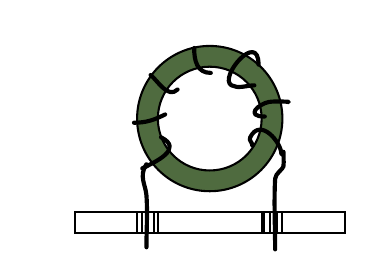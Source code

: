 

% Pattern Info
 
\tikzset{
pattern size/.store in=\mcSize, 
pattern size = 5pt,
pattern thickness/.store in=\mcThickness, 
pattern thickness = 0.3pt,
pattern radius/.store in=\mcRadius, 
pattern radius = 1pt}
\makeatletter
\pgfutil@ifundefined{pgf@pattern@name@_8hsyz2x1h}{
\pgfdeclarepatternformonly[\mcThickness,\mcSize]{_8hsyz2x1h}
{\pgfqpoint{-\mcThickness}{-\mcThickness}}
{\pgfpoint{\mcSize}{\mcSize}}
{\pgfpoint{\mcSize}{\mcSize}}
{
\pgfsetcolor{\tikz@pattern@color}
\pgfsetlinewidth{\mcThickness}
\pgfpathmoveto{\pgfpointorigin}
\pgfpathlineto{\pgfpoint{0}{\mcSize}}
\pgfusepath{stroke}
}}
\makeatother

% Pattern Info
 
\tikzset{
pattern size/.store in=\mcSize, 
pattern size = 5pt,
pattern thickness/.store in=\mcThickness, 
pattern thickness = 0.3pt,
pattern radius/.store in=\mcRadius, 
pattern radius = 1pt}
\makeatletter
\pgfutil@ifundefined{pgf@pattern@name@_k471tnbv3}{
\pgfdeclarepatternformonly[\mcThickness,\mcSize]{_k471tnbv3}
{\pgfqpoint{-\mcThickness}{-\mcThickness}}
{\pgfpoint{\mcSize}{\mcSize}}
{\pgfpoint{\mcSize}{\mcSize}}
{
\pgfsetcolor{\tikz@pattern@color}
\pgfsetlinewidth{\mcThickness}
\pgfpathmoveto{\pgfpointorigin}
\pgfpathlineto{\pgfpoint{0}{\mcSize}}
\pgfusepath{stroke}
}}
\makeatother
\tikzset{every picture/.style={line width=0.75pt}} %set default line width to 0.75pt        

\begin{tikzpicture}[x=0.75pt,y=0.75pt,yscale=-1,xscale=1]
%uncomment if require: \path (0,125); %set diagram left start at 0, and has height of 125

%Shape: Rectangle [id:dp18833028707967348] 
\draw  [color={rgb, 255:red, 0; green, 0; blue, 0 }  ,draw opacity=1 ] (10,92) -- (140,92) -- (140,102) -- (10,102) -- cycle ;
%Shape: Circle [id:dp7926791153140256] 
\draw  [fill={rgb, 255:red, 79; green, 107; blue, 63 }  ,fill opacity=1 ] (40,47) .. controls (40,27.67) and (55.67,12) .. (75,12) .. controls (94.33,12) and (110,27.67) .. (110,47) .. controls (110,66.33) and (94.33,82) .. (75,82) .. controls (55.67,82) and (40,66.33) .. (40,47) -- cycle ;
%Shape: Rectangle [id:dp9861901382755367] 
\draw  [pattern=_8hsyz2x1h,pattern size=2.325pt,pattern thickness=0.75pt,pattern radius=0pt, pattern color={rgb, 255:red, 0; green, 0; blue, 0}] (40,92) -- (50,92) -- (50,102) -- (40,102) -- cycle ;
%Shape: Rectangle [id:dp8283079391334511] 
\draw  [pattern=_k471tnbv3,pattern size=2.325pt,pattern thickness=0.75pt,pattern radius=0pt, pattern color={rgb, 255:red, 0; green, 0; blue, 0}] (100,92) -- (110,92) -- (110,102) -- (100,102) -- cycle ;
%Shape: Circle [id:dp9007499783674364] 
\draw  [fill={rgb, 255:red, 255; green, 255; blue, 255 }  ,fill opacity=1 ] (50,47) .. controls (50,33.19) and (61.19,22) .. (75,22) .. controls (88.81,22) and (100,33.19) .. (100,47) .. controls (100,60.81) and (88.81,72) .. (75,72) .. controls (61.19,72) and (50,60.81) .. (50,47) -- cycle ;
%Shape: Free Drawing [id:dp6271843413886811] 
\draw  [color={rgb, 255:red, 0; green, 0; blue, 0 }  ][line width=1.5] [line join = round][line cap = round] (42.5,71) .. controls (48.71,67.9) and (62.69,61.6) .. (51.5,56) ;
%Shape: Free Drawing [id:dp05242952437084436] 
\draw  [color={rgb, 255:red, 0; green, 0; blue, 0 }  ][line width=1.5] [line join = round][line cap = round] (38.5,49) .. controls (44.66,49) and (48.38,47.56) .. (53.5,45) ;
%Shape: Free Drawing [id:dp7113877869069425] 
\draw  [color={rgb, 255:red, 0; green, 0; blue, 0 }  ][line width=1.5] [line join = round][line cap = round] (46.5,26) .. controls (49.53,28.27) and (54.81,37.69) .. (59.5,33) ;
%Shape: Free Drawing [id:dp6598413365259324] 
\draw  [color={rgb, 255:red, 0; green, 0; blue, 0 }  ][line width=1.5] [line join = round][line cap = round] (67.5,13) .. controls (67.5,19.05) and (68.78,25) .. (75.5,25) ;
%Shape: Free Drawing [id:dp7040403620857618] 
\draw  [color={rgb, 255:red, 0; green, 0; blue, 0 }  ][line width=1.5] [line join = round][line cap = round] (98.5,21) .. controls (98.5,4.2) and (78.93,27.42) .. (85.5,31) .. controls (88.72,32.76) and (92.83,31) .. (96.5,31) ;
%Shape: Free Drawing [id:dp338560523548316] 
\draw  [color={rgb, 255:red, 0; green, 0; blue, 0 }  ][line width=1.5] [line join = round][line cap = round] (112.5,39) .. controls (115.5,39) and (106.45,38.45) .. (103.5,39) .. controls (98.49,39.94) and (91.8,46) .. (101.5,46) ;
%Shape: Free Drawing [id:dp25756137484802855] 
\draw  [color={rgb, 255:red, 0; green, 0; blue, 0 }  ][line width=1.5] [line join = round][line cap = round] (95.5,60) .. controls (95.5,58.05) and (93.62,57.76) .. (94.5,56) .. controls (99.41,46.17) and (109.5,58.62) .. (109.5,64) ;
%Shape: Free Drawing [id:dp5167102379219084] 
\draw  [color={rgb, 255:red, 0; green, 0; blue, 0 }  ][line width=1.5] [line join = round][line cap = round] (110.5,63) .. controls (110.5,65.33) and (110.79,67.68) .. (110.5,70) .. controls (110.32,71.45) and (106.64,73.34) .. (106.5,76) .. controls (105.89,87.32) and (106.5,98.67) .. (106.5,110) ;
%Shape: Free Drawing [id:dp9636921436425505] 
\draw  [color={rgb, 255:red, 0; green, 0; blue, 0 }  ][line width=1.5] [line join = round][line cap = round] (44.5,69) .. controls (40.67,74.75) and (44.14,78.9) .. (44.5,84) .. controls (45.09,92.31) and (44.5,100.67) .. (44.5,109) ;




\end{tikzpicture}
